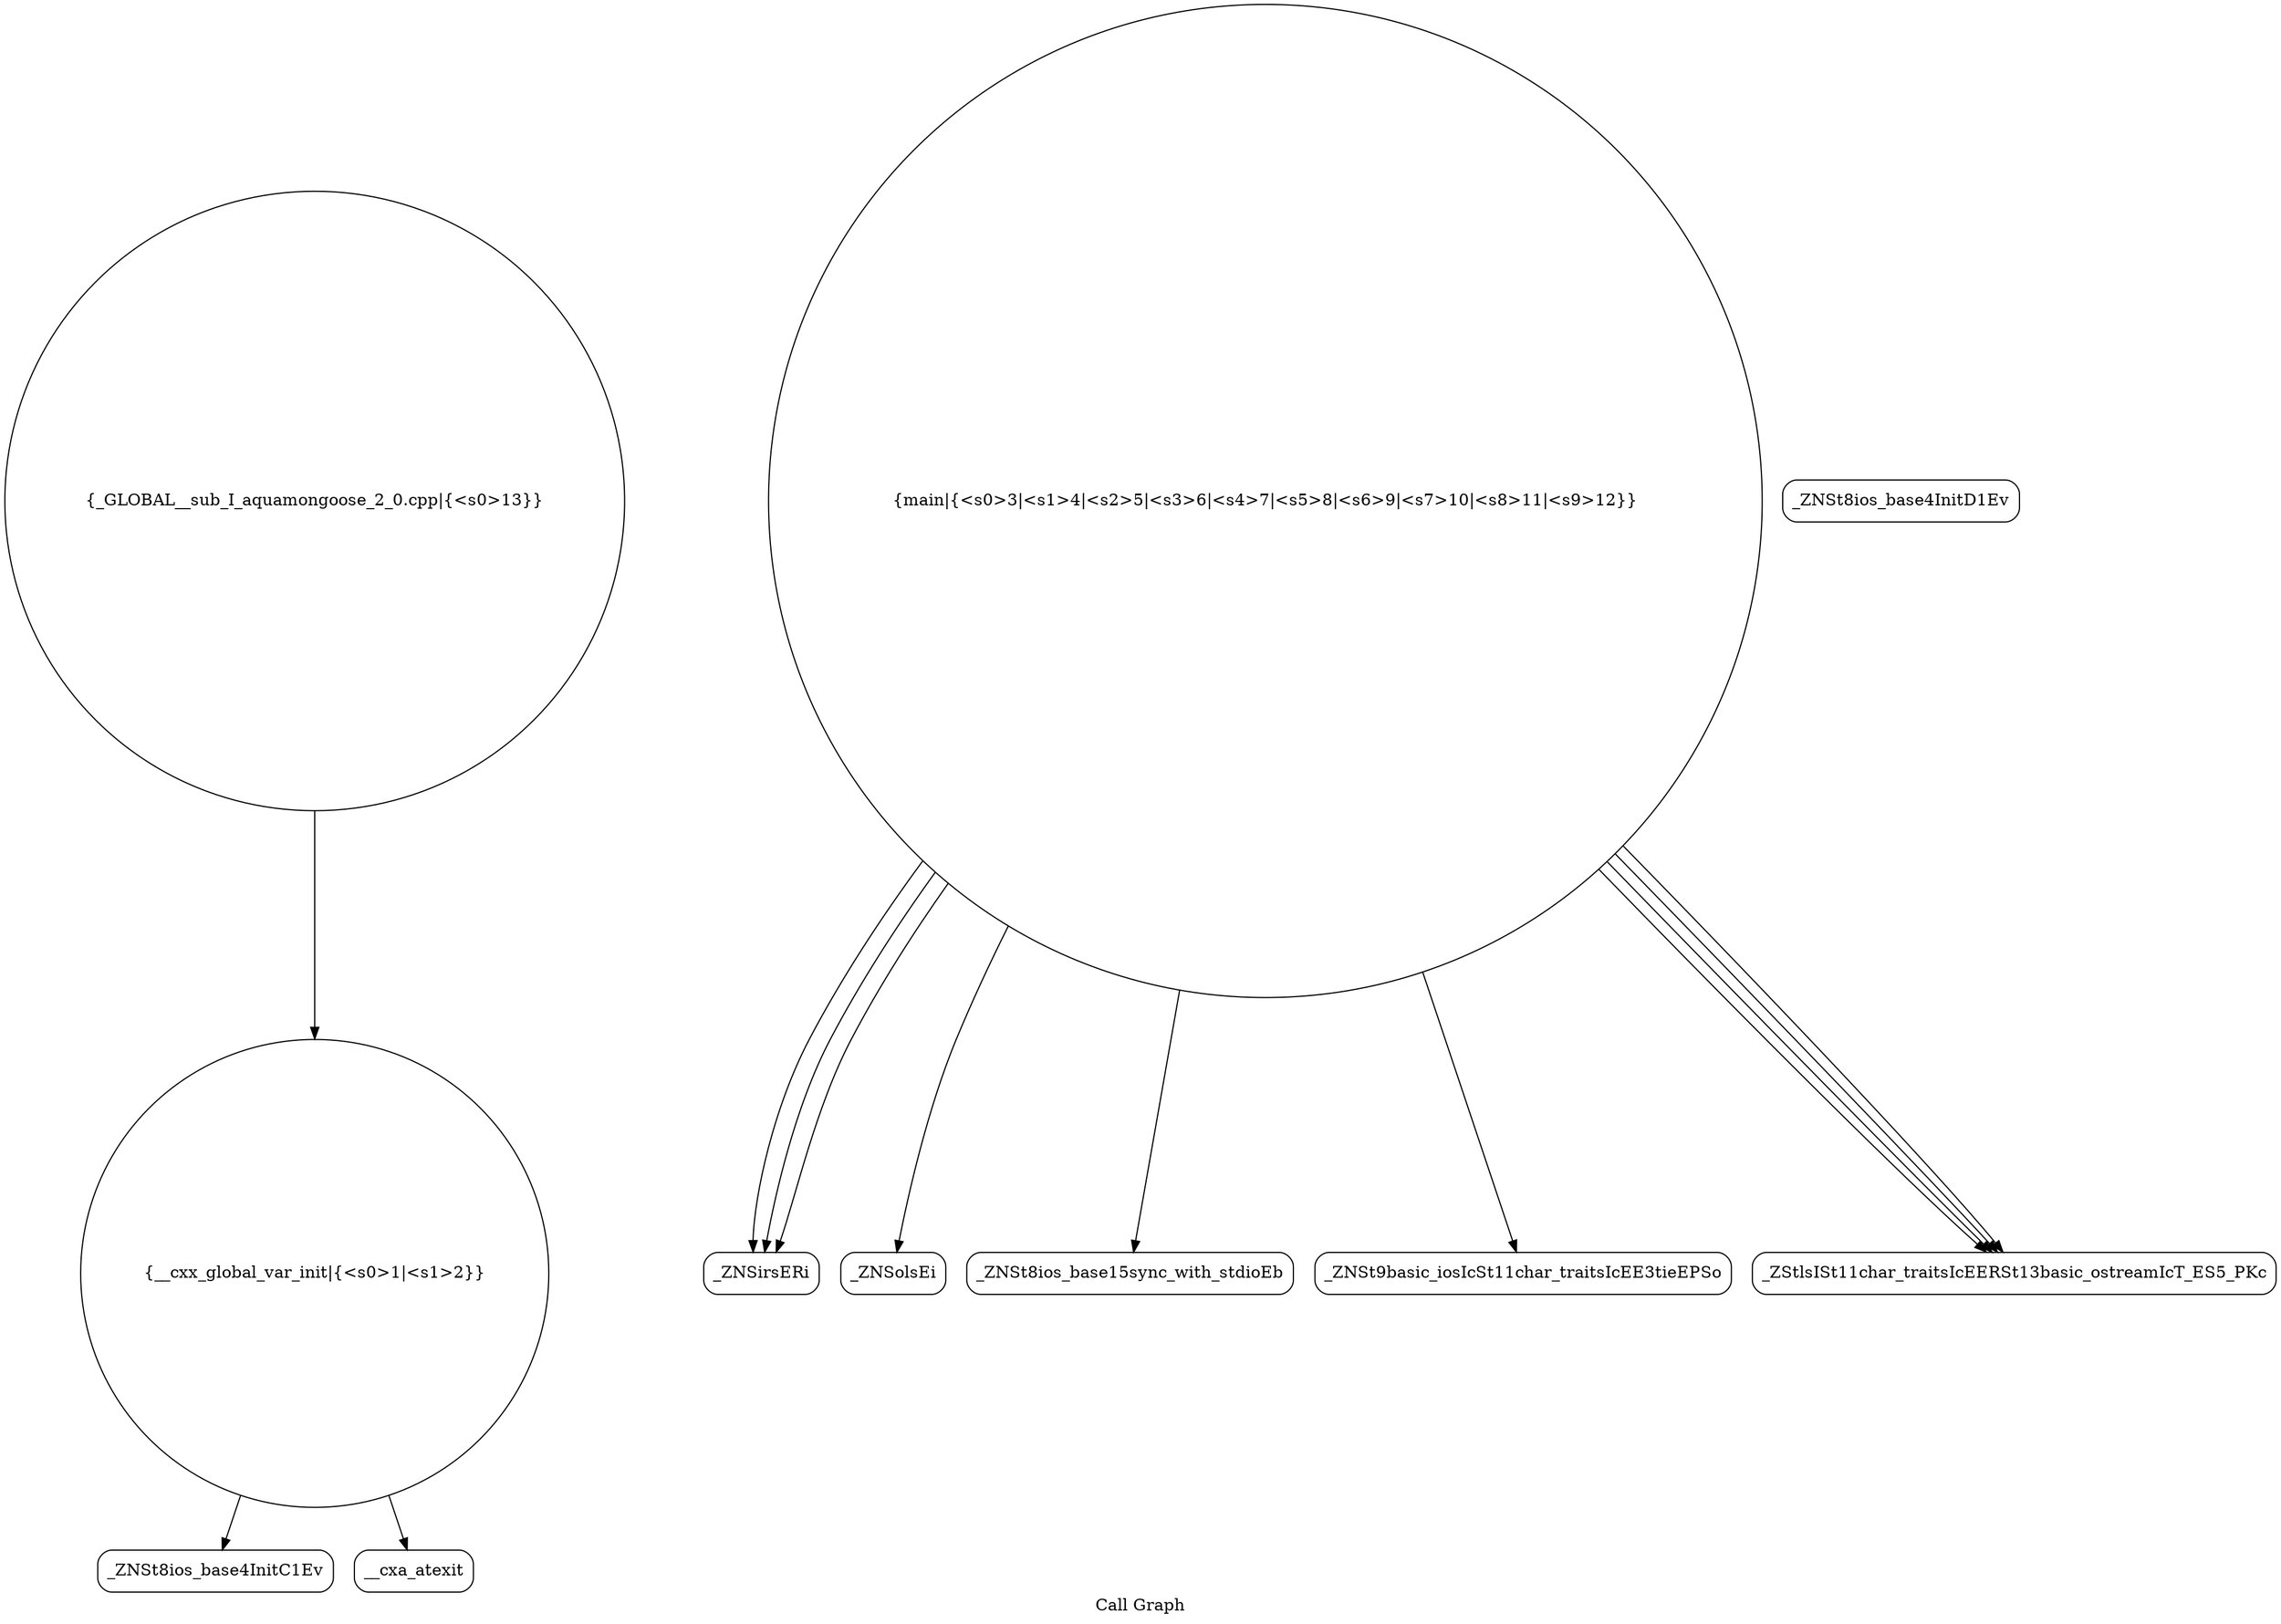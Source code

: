 digraph "Call Graph" {
	label="Call Graph";

	Node0x558c5fb5bf40 [shape=record,shape=circle,label="{__cxx_global_var_init|{<s0>1|<s1>2}}"];
	Node0x558c5fb5bf40:s0 -> Node0x558c5fb5c3d0[color=black];
	Node0x558c5fb5bf40:s1 -> Node0x558c5fb5c4d0[color=black];
	Node0x558c5fb5c6d0 [shape=record,shape=Mrecord,label="{_ZNSirsERi}"];
	Node0x558c5fb5c450 [shape=record,shape=Mrecord,label="{_ZNSt8ios_base4InitD1Ev}"];
	Node0x558c5fb5c7d0 [shape=record,shape=Mrecord,label="{_ZNSolsEi}"];
	Node0x558c5fb5c550 [shape=record,shape=circle,label="{main|{<s0>3|<s1>4|<s2>5|<s3>6|<s4>7|<s5>8|<s6>9|<s7>10|<s8>11|<s9>12}}"];
	Node0x558c5fb5c550:s0 -> Node0x558c5fb5c5d0[color=black];
	Node0x558c5fb5c550:s1 -> Node0x558c5fb5c650[color=black];
	Node0x558c5fb5c550:s2 -> Node0x558c5fb5c6d0[color=black];
	Node0x558c5fb5c550:s3 -> Node0x558c5fb5c750[color=black];
	Node0x558c5fb5c550:s4 -> Node0x558c5fb5c7d0[color=black];
	Node0x558c5fb5c550:s5 -> Node0x558c5fb5c750[color=black];
	Node0x558c5fb5c550:s6 -> Node0x558c5fb5c6d0[color=black];
	Node0x558c5fb5c550:s7 -> Node0x558c5fb5c6d0[color=black];
	Node0x558c5fb5c550:s8 -> Node0x558c5fb5c750[color=black];
	Node0x558c5fb5c550:s9 -> Node0x558c5fb5c750[color=black];
	Node0x558c5fb5c650 [shape=record,shape=Mrecord,label="{_ZNSt9basic_iosIcSt11char_traitsIcEE3tieEPSo}"];
	Node0x558c5fb5c3d0 [shape=record,shape=Mrecord,label="{_ZNSt8ios_base4InitC1Ev}"];
	Node0x558c5fb5c750 [shape=record,shape=Mrecord,label="{_ZStlsISt11char_traitsIcEERSt13basic_ostreamIcT_ES5_PKc}"];
	Node0x558c5fb5c4d0 [shape=record,shape=Mrecord,label="{__cxa_atexit}"];
	Node0x558c5fb5c850 [shape=record,shape=circle,label="{_GLOBAL__sub_I_aquamongoose_2_0.cpp|{<s0>13}}"];
	Node0x558c5fb5c850:s0 -> Node0x558c5fb5bf40[color=black];
	Node0x558c5fb5c5d0 [shape=record,shape=Mrecord,label="{_ZNSt8ios_base15sync_with_stdioEb}"];
}
